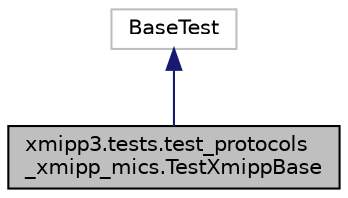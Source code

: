 digraph "xmipp3.tests.test_protocols_xmipp_mics.TestXmippBase"
{
  edge [fontname="Helvetica",fontsize="10",labelfontname="Helvetica",labelfontsize="10"];
  node [fontname="Helvetica",fontsize="10",shape=record];
  Node12 [label="xmipp3.tests.test_protocols\l_xmipp_mics.TestXmippBase",height=0.2,width=0.4,color="black", fillcolor="grey75", style="filled", fontcolor="black"];
  Node13 -> Node12 [dir="back",color="midnightblue",fontsize="10",style="solid",fontname="Helvetica"];
  Node13 [label="BaseTest",height=0.2,width=0.4,color="grey75", fillcolor="white", style="filled"];
}

